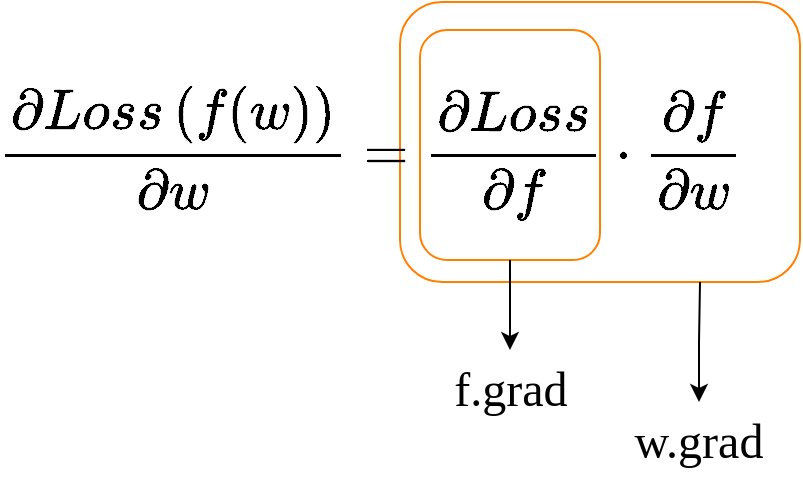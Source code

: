 <mxfile version="21.6.5" type="github">
  <diagram name="Page-1" id="IZRMnJI35RDkIY6YK-TF">
    <mxGraphModel dx="961" dy="547" grid="0" gridSize="10" guides="1" tooltips="1" connect="1" arrows="1" fold="1" page="1" pageScale="1" pageWidth="850" pageHeight="1100" math="1" shadow="0">
      <root>
        <mxCell id="0" />
        <mxCell id="1" parent="0" />
        <mxCell id="HGmoZDQy_DuLp0dXiYPq-8" value="" style="rounded=1;whiteSpace=wrap;html=1;strokeColor=#FF8000;" vertex="1" parent="1">
          <mxGeometry x="380" y="300" width="200" height="140" as="geometry" />
        </mxCell>
        <mxCell id="HGmoZDQy_DuLp0dXiYPq-5" value="" style="rounded=1;whiteSpace=wrap;html=1;strokeColor=#FF8000;" vertex="1" parent="1">
          <mxGeometry x="390" y="314" width="90" height="115" as="geometry" />
        </mxCell>
        <mxCell id="HGmoZDQy_DuLp0dXiYPq-4" value="$$\frac{\partial Loss\left(f(w)\right)}{\partial w}=\frac{\partial Loss}{\partial f}\cdot\frac{\partial f}{\partial w}$$" style="text;html=1;strokeColor=none;fillColor=none;align=center;verticalAlign=middle;whiteSpace=wrap;rounded=0;fontSize=24;" vertex="1" parent="1">
          <mxGeometry x="180" y="320" width="370" height="110" as="geometry" />
        </mxCell>
        <mxCell id="HGmoZDQy_DuLp0dXiYPq-12" style="edgeStyle=orthogonalEdgeStyle;rounded=0;orthogonalLoop=1;jettySize=auto;html=1;exitX=0.5;exitY=0;exitDx=0;exitDy=0;entryX=0.5;entryY=1;entryDx=0;entryDy=0;startArrow=classic;startFill=1;endArrow=none;endFill=0;" edge="1" parent="1" source="HGmoZDQy_DuLp0dXiYPq-9" target="HGmoZDQy_DuLp0dXiYPq-5">
          <mxGeometry relative="1" as="geometry" />
        </mxCell>
        <mxCell id="HGmoZDQy_DuLp0dXiYPq-9" value="f.grad" style="text;html=1;strokeColor=none;fillColor=none;align=center;verticalAlign=middle;whiteSpace=wrap;rounded=0;fontFamily=Comic Sans MS;fontSize=24;" vertex="1" parent="1">
          <mxGeometry x="397.5" y="474" width="75" height="40" as="geometry" />
        </mxCell>
        <mxCell id="HGmoZDQy_DuLp0dXiYPq-13" style="edgeStyle=orthogonalEdgeStyle;rounded=0;orthogonalLoop=1;jettySize=auto;html=1;exitX=0.5;exitY=0;exitDx=0;exitDy=0;entryX=0.75;entryY=1;entryDx=0;entryDy=0;startArrow=classic;startFill=1;endArrow=none;endFill=0;" edge="1" parent="1" source="HGmoZDQy_DuLp0dXiYPq-11" target="HGmoZDQy_DuLp0dXiYPq-8">
          <mxGeometry relative="1" as="geometry" />
        </mxCell>
        <mxCell id="HGmoZDQy_DuLp0dXiYPq-11" value="w.grad" style="text;html=1;strokeColor=none;fillColor=none;align=center;verticalAlign=middle;whiteSpace=wrap;rounded=0;fontFamily=Comic Sans MS;fontSize=24;" vertex="1" parent="1">
          <mxGeometry x="492" y="500" width="75" height="40" as="geometry" />
        </mxCell>
      </root>
    </mxGraphModel>
  </diagram>
</mxfile>
